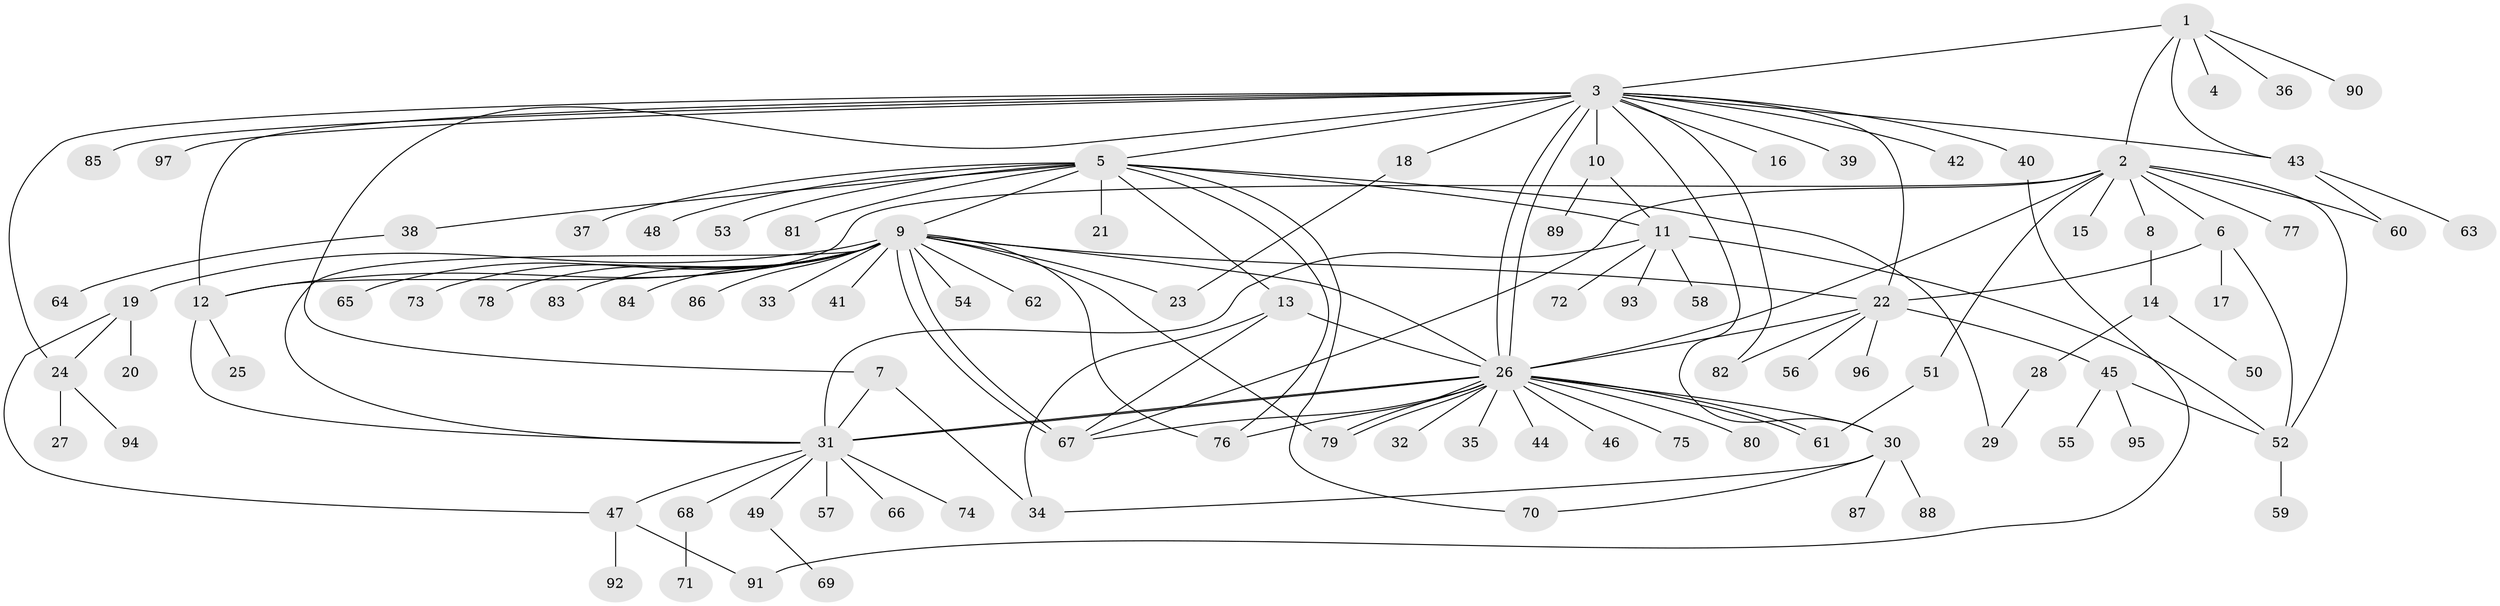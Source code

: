 // coarse degree distribution, {1: 0.9210526315789473, 18: 0.02631578947368421, 2: 0.02631578947368421, 19: 0.02631578947368421}
// Generated by graph-tools (version 1.1) at 2025/51/03/04/25 21:51:57]
// undirected, 97 vertices, 136 edges
graph export_dot {
graph [start="1"]
  node [color=gray90,style=filled];
  1;
  2;
  3;
  4;
  5;
  6;
  7;
  8;
  9;
  10;
  11;
  12;
  13;
  14;
  15;
  16;
  17;
  18;
  19;
  20;
  21;
  22;
  23;
  24;
  25;
  26;
  27;
  28;
  29;
  30;
  31;
  32;
  33;
  34;
  35;
  36;
  37;
  38;
  39;
  40;
  41;
  42;
  43;
  44;
  45;
  46;
  47;
  48;
  49;
  50;
  51;
  52;
  53;
  54;
  55;
  56;
  57;
  58;
  59;
  60;
  61;
  62;
  63;
  64;
  65;
  66;
  67;
  68;
  69;
  70;
  71;
  72;
  73;
  74;
  75;
  76;
  77;
  78;
  79;
  80;
  81;
  82;
  83;
  84;
  85;
  86;
  87;
  88;
  89;
  90;
  91;
  92;
  93;
  94;
  95;
  96;
  97;
  1 -- 2;
  1 -- 3;
  1 -- 4;
  1 -- 36;
  1 -- 43;
  1 -- 90;
  2 -- 6;
  2 -- 8;
  2 -- 12;
  2 -- 15;
  2 -- 26;
  2 -- 51;
  2 -- 52;
  2 -- 60;
  2 -- 67;
  2 -- 77;
  3 -- 5;
  3 -- 7;
  3 -- 10;
  3 -- 12;
  3 -- 16;
  3 -- 18;
  3 -- 22;
  3 -- 24;
  3 -- 26;
  3 -- 26;
  3 -- 30;
  3 -- 39;
  3 -- 40;
  3 -- 42;
  3 -- 43;
  3 -- 82;
  3 -- 85;
  3 -- 97;
  5 -- 9;
  5 -- 11;
  5 -- 13;
  5 -- 21;
  5 -- 29;
  5 -- 37;
  5 -- 38;
  5 -- 48;
  5 -- 53;
  5 -- 70;
  5 -- 76;
  5 -- 81;
  6 -- 17;
  6 -- 22;
  6 -- 52;
  7 -- 31;
  7 -- 34;
  8 -- 14;
  9 -- 12;
  9 -- 19;
  9 -- 22;
  9 -- 23;
  9 -- 26;
  9 -- 31;
  9 -- 33;
  9 -- 41;
  9 -- 54;
  9 -- 62;
  9 -- 65;
  9 -- 67;
  9 -- 67;
  9 -- 73;
  9 -- 76;
  9 -- 78;
  9 -- 79;
  9 -- 83;
  9 -- 84;
  9 -- 86;
  10 -- 11;
  10 -- 89;
  11 -- 31;
  11 -- 52;
  11 -- 58;
  11 -- 72;
  11 -- 93;
  12 -- 25;
  12 -- 31;
  13 -- 26;
  13 -- 34;
  13 -- 67;
  14 -- 28;
  14 -- 50;
  18 -- 23;
  19 -- 20;
  19 -- 24;
  19 -- 47;
  22 -- 26;
  22 -- 45;
  22 -- 56;
  22 -- 82;
  22 -- 96;
  24 -- 27;
  24 -- 94;
  26 -- 30;
  26 -- 31;
  26 -- 31;
  26 -- 32;
  26 -- 35;
  26 -- 44;
  26 -- 46;
  26 -- 61;
  26 -- 61;
  26 -- 67;
  26 -- 75;
  26 -- 76;
  26 -- 79;
  26 -- 79;
  26 -- 80;
  28 -- 29;
  30 -- 34;
  30 -- 70;
  30 -- 87;
  30 -- 88;
  31 -- 47;
  31 -- 49;
  31 -- 57;
  31 -- 66;
  31 -- 68;
  31 -- 74;
  38 -- 64;
  40 -- 91;
  43 -- 60;
  43 -- 63;
  45 -- 52;
  45 -- 55;
  45 -- 95;
  47 -- 91;
  47 -- 92;
  49 -- 69;
  51 -- 61;
  52 -- 59;
  68 -- 71;
}
